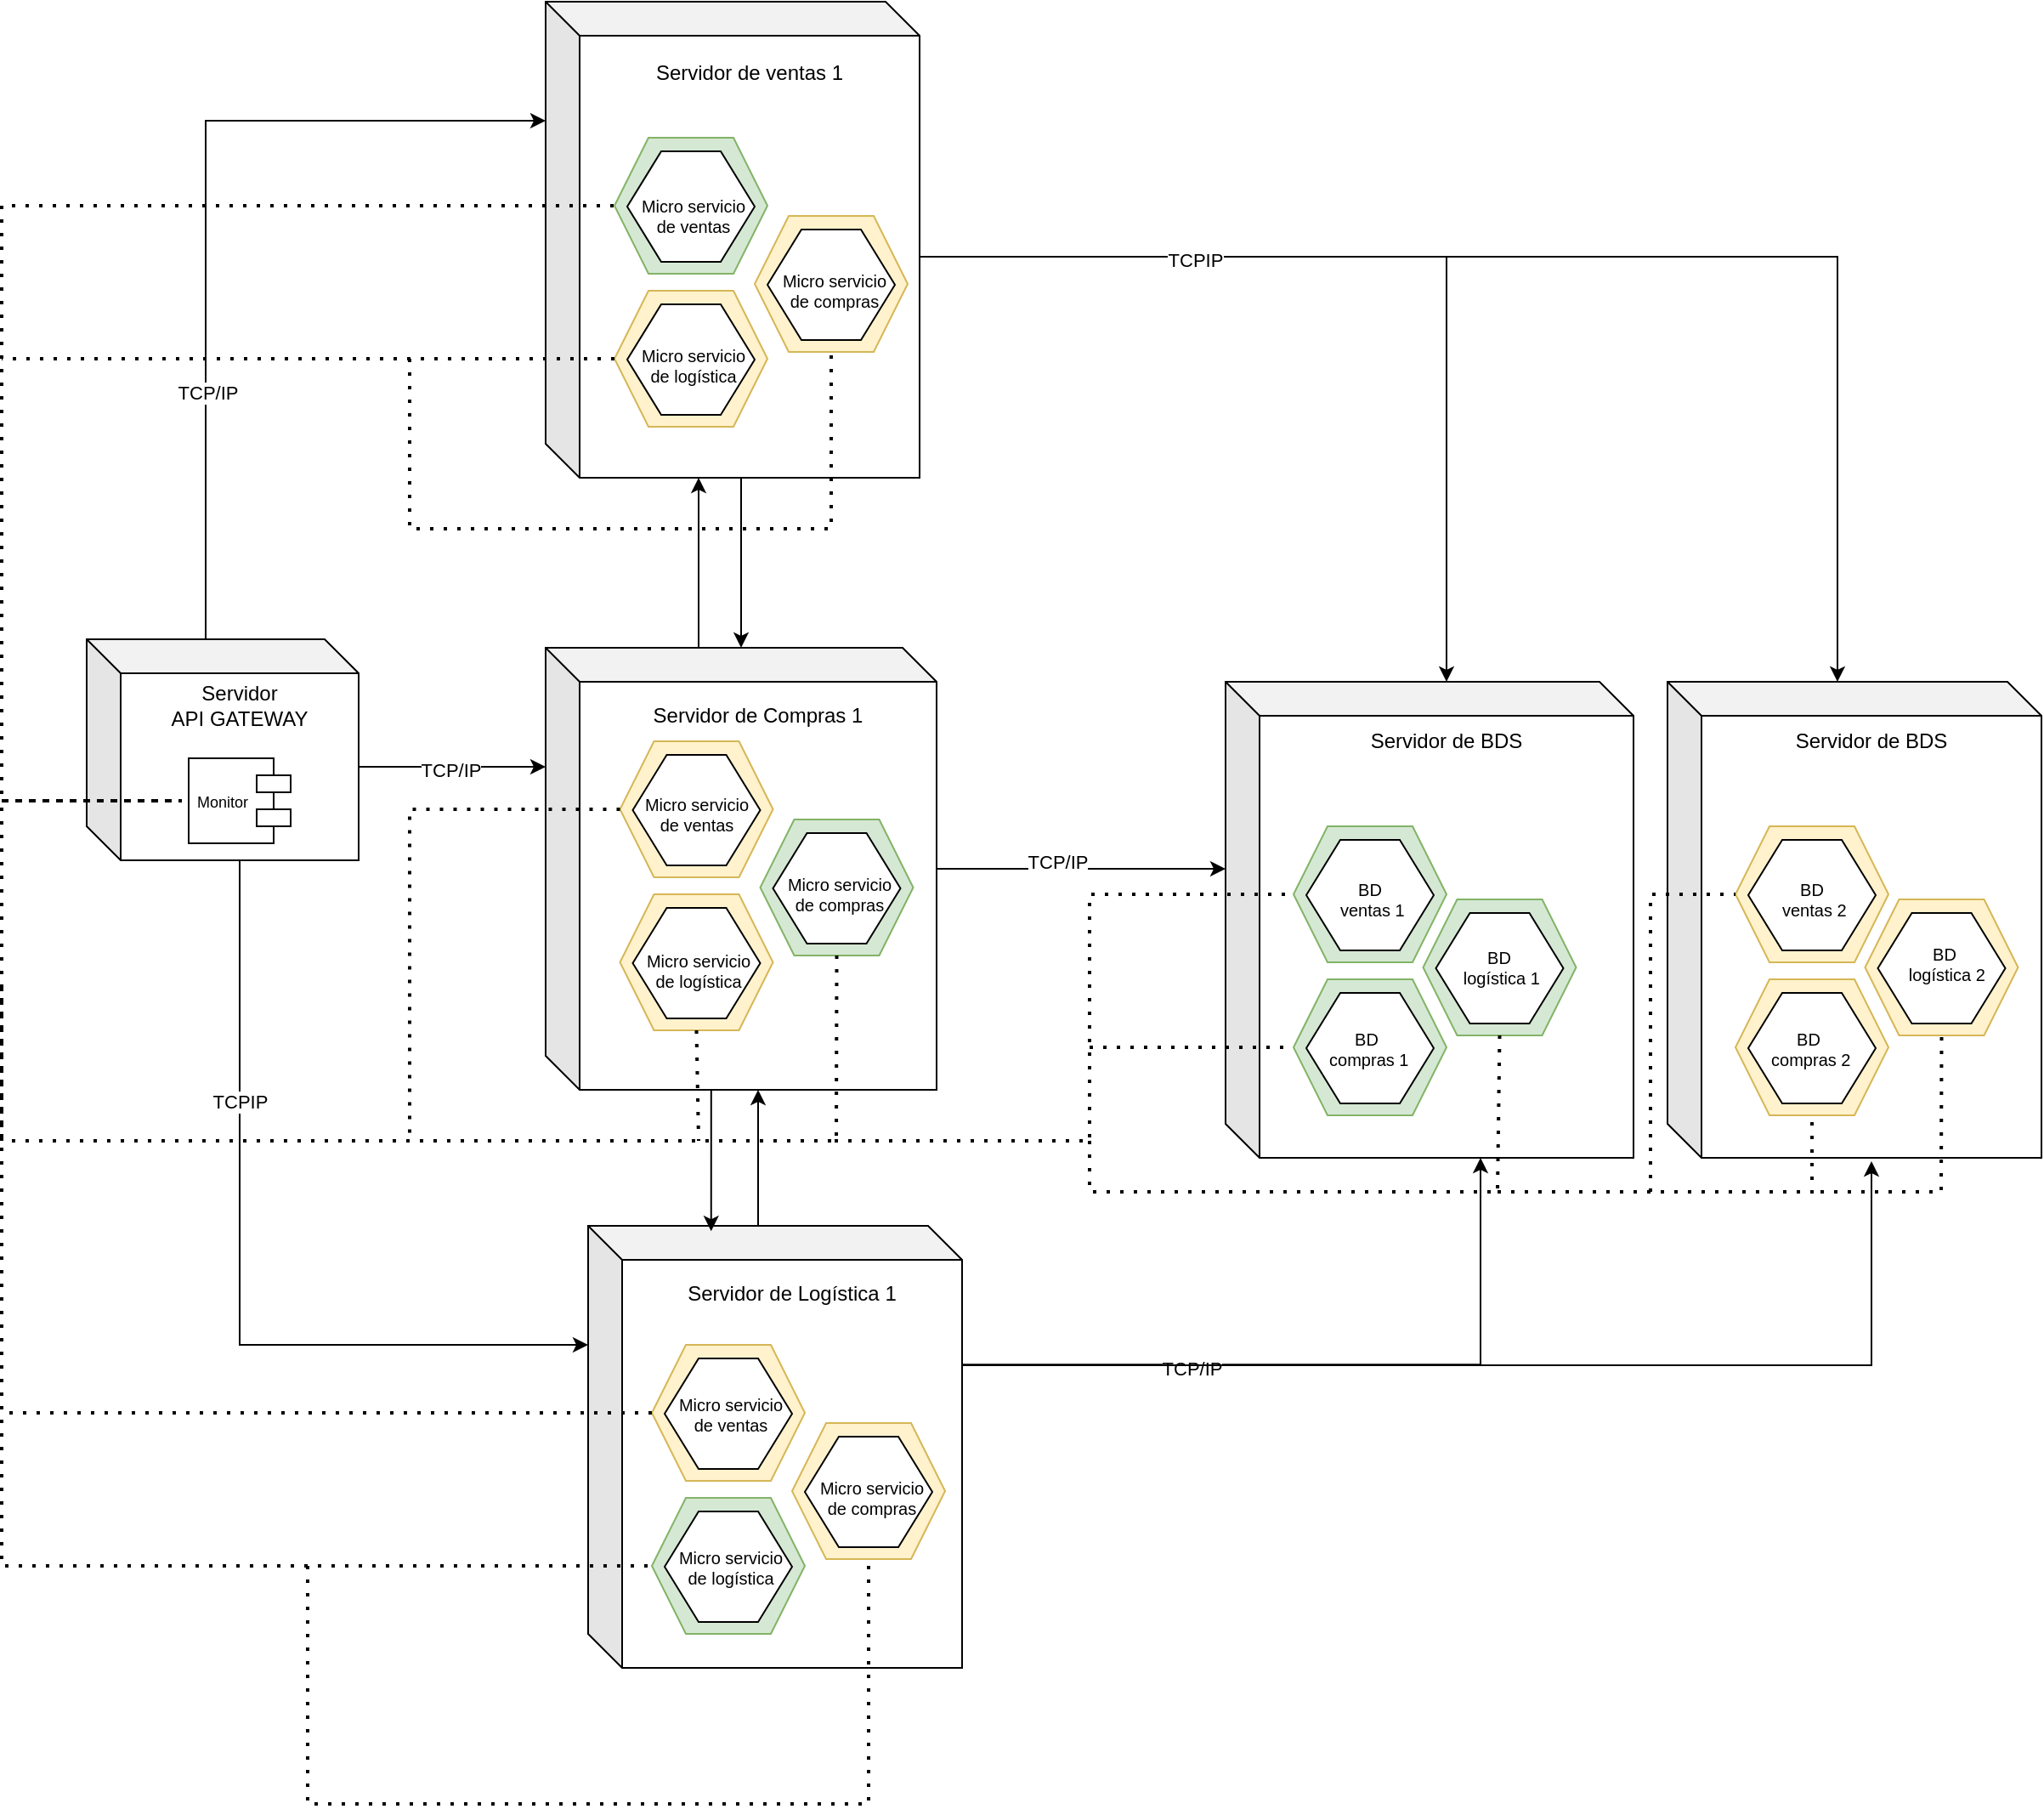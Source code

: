 <mxfile version="26.0.11">
  <diagram name="Page-1" id="pgaPNcEyneE9ROjen3j1">
    <mxGraphModel dx="2605" dy="2513" grid="1" gridSize="10" guides="1" tooltips="1" connect="1" arrows="1" fold="1" page="1" pageScale="1" pageWidth="850" pageHeight="1100" math="0" shadow="0">
      <root>
        <mxCell id="0" />
        <mxCell id="1" parent="0" />
        <mxCell id="DALeheetJn7gOVZ7iviD-1" value="&lt;div&gt;&amp;nbsp;&lt;/div&gt;&lt;div&gt;&lt;span style=&quot;background-color: transparent; color: light-dark(rgb(0, 0, 0), rgb(255, 255, 255));&quot;&gt;Servidor&lt;/span&gt;&lt;/div&gt;API GATEWAY&lt;div&gt;&lt;br&gt;&lt;/div&gt;&lt;div&gt;&lt;br&gt;&lt;div&gt;&lt;br&gt;&lt;/div&gt;&lt;div&gt;&lt;br&gt;&lt;/div&gt;&lt;div&gt;&lt;br&gt;&lt;/div&gt;&lt;div&gt;&lt;br&gt;&lt;/div&gt;&lt;/div&gt;" style="shape=cube;whiteSpace=wrap;html=1;boundedLbl=1;backgroundOutline=1;darkOpacity=0.05;darkOpacity2=0.1;" vertex="1" parent="1">
          <mxGeometry x="130" y="275" width="160" height="130" as="geometry" />
        </mxCell>
        <mxCell id="DALeheetJn7gOVZ7iviD-2" value="" style="shape=module;align=left;spacingLeft=20;align=center;verticalAlign=top;whiteSpace=wrap;html=1;direction=west;" vertex="1" parent="1">
          <mxGeometry x="190" y="345" width="60" height="50" as="geometry" />
        </mxCell>
        <mxCell id="DALeheetJn7gOVZ7iviD-3" value="&lt;font style=&quot;font-size: 9px;&quot;&gt;Monitor&lt;/font&gt;" style="text;html=1;align=center;verticalAlign=middle;whiteSpace=wrap;rounded=0;" vertex="1" parent="1">
          <mxGeometry x="180" y="355" width="60" height="30" as="geometry" />
        </mxCell>
        <mxCell id="DALeheetJn7gOVZ7iviD-24" value="" style="edgeStyle=orthogonalEdgeStyle;rounded=0;orthogonalLoop=1;jettySize=auto;html=1;" edge="1" parent="1" source="DALeheetJn7gOVZ7iviD-4" target="DALeheetJn7gOVZ7iviD-8">
          <mxGeometry relative="1" as="geometry">
            <Array as="points">
              <mxPoint x="515" y="200" />
              <mxPoint x="515" y="200" />
            </Array>
          </mxGeometry>
        </mxCell>
        <mxCell id="DALeheetJn7gOVZ7iviD-4" value="Servidor de ventas 1&lt;div&gt;&lt;br&gt;&lt;/div&gt;&lt;div&gt;&lt;br&gt;&lt;/div&gt;&lt;div&gt;&lt;br&gt;&lt;/div&gt;&lt;div&gt;&lt;br&gt;&lt;/div&gt;&lt;div&gt;&lt;br&gt;&lt;/div&gt;&lt;div&gt;&lt;br&gt;&lt;/div&gt;&lt;div&gt;&lt;br&gt;&lt;/div&gt;&lt;div&gt;&lt;br&gt;&lt;div&gt;&lt;br&gt;&lt;/div&gt;&lt;div&gt;&lt;br&gt;&lt;/div&gt;&lt;div&gt;&lt;br&gt;&lt;/div&gt;&lt;div&gt;&lt;br&gt;&lt;/div&gt;&lt;div&gt;&lt;br&gt;&lt;/div&gt;&lt;div&gt;&lt;br&gt;&lt;div&gt;&lt;br&gt;&lt;/div&gt;&lt;/div&gt;&lt;/div&gt;" style="shape=cube;whiteSpace=wrap;html=1;boundedLbl=1;backgroundOutline=1;darkOpacity=0.05;darkOpacity2=0.1;" vertex="1" parent="1">
          <mxGeometry x="400" y="-100" width="220" height="280" as="geometry" />
        </mxCell>
        <mxCell id="DALeheetJn7gOVZ7iviD-6" value="" style="shape=hexagon;perimeter=hexagonPerimeter2;whiteSpace=wrap;html=1;fixedSize=1;labelBackgroundColor=none;fillColor=#d5e8d4;strokeColor=#82b366;" vertex="1" parent="1">
          <mxGeometry x="440.5" y="-20" width="90" height="80" as="geometry" />
        </mxCell>
        <mxCell id="DALeheetJn7gOVZ7iviD-7" value="Servidor de BDS&lt;div&gt;&lt;br&gt;&lt;/div&gt;&lt;div&gt;&lt;br&gt;&lt;/div&gt;&lt;div&gt;&lt;br&gt;&lt;/div&gt;&lt;div&gt;&lt;br&gt;&lt;/div&gt;&lt;div&gt;&lt;br&gt;&lt;/div&gt;&lt;div&gt;&lt;br&gt;&lt;div&gt;&lt;br&gt;&lt;/div&gt;&lt;/div&gt;&lt;div&gt;&lt;br&gt;&lt;/div&gt;&lt;div&gt;&lt;br&gt;&lt;/div&gt;&lt;div&gt;&lt;br&gt;&lt;/div&gt;&lt;div&gt;&lt;br&gt;&lt;/div&gt;&lt;div&gt;&lt;br&gt;&lt;/div&gt;&lt;div&gt;&lt;br&gt;&lt;/div&gt;&lt;div&gt;&lt;br&gt;&lt;/div&gt;&lt;div&gt;&lt;br&gt;&lt;/div&gt;&lt;div&gt;&lt;br&gt;&lt;/div&gt;" style="shape=cube;whiteSpace=wrap;html=1;boundedLbl=1;backgroundOutline=1;darkOpacity=0.05;darkOpacity2=0.1;" vertex="1" parent="1">
          <mxGeometry x="800" y="300" width="240" height="280" as="geometry" />
        </mxCell>
        <mxCell id="DALeheetJn7gOVZ7iviD-8" value="Servidor de Compras 1&lt;div&gt;&lt;br&gt;&lt;/div&gt;&lt;div&gt;&lt;br&gt;&lt;/div&gt;&lt;div&gt;&lt;br&gt;&lt;/div&gt;&lt;div&gt;&lt;br&gt;&lt;/div&gt;&lt;div&gt;&lt;br&gt;&lt;/div&gt;&lt;div&gt;&lt;br&gt;&lt;div&gt;&lt;br&gt;&lt;/div&gt;&lt;/div&gt;&lt;div&gt;&lt;br&gt;&lt;/div&gt;&lt;div&gt;&lt;br&gt;&lt;/div&gt;&lt;div&gt;&lt;br&gt;&lt;/div&gt;&lt;div&gt;&lt;br&gt;&lt;/div&gt;&lt;div&gt;&lt;br&gt;&lt;/div&gt;&lt;div&gt;&lt;br&gt;&lt;/div&gt;&lt;div&gt;&lt;br&gt;&lt;/div&gt;" style="shape=cube;whiteSpace=wrap;html=1;boundedLbl=1;backgroundOutline=1;darkOpacity=0.05;darkOpacity2=0.1;" vertex="1" parent="1">
          <mxGeometry x="400" y="280" width="230" height="260" as="geometry" />
        </mxCell>
        <mxCell id="DALeheetJn7gOVZ7iviD-10" value="Servidor de Logística 1&lt;div&gt;&lt;br&gt;&lt;/div&gt;&lt;div&gt;&lt;br&gt;&lt;/div&gt;&lt;div&gt;&lt;br&gt;&lt;/div&gt;&lt;div&gt;&lt;br&gt;&lt;/div&gt;&lt;div&gt;&lt;br&gt;&lt;/div&gt;&lt;div&gt;&lt;br&gt;&lt;div&gt;&lt;br&gt;&lt;/div&gt;&lt;/div&gt;&lt;div&gt;&lt;br&gt;&lt;/div&gt;&lt;div&gt;&lt;br&gt;&lt;/div&gt;&lt;div&gt;&lt;br&gt;&lt;/div&gt;&lt;div&gt;&lt;br&gt;&lt;/div&gt;&lt;div&gt;&lt;br&gt;&lt;/div&gt;&lt;div&gt;&lt;br&gt;&lt;/div&gt;&lt;div&gt;&lt;br&gt;&lt;/div&gt;" style="shape=cube;whiteSpace=wrap;html=1;boundedLbl=1;backgroundOutline=1;darkOpacity=0.05;darkOpacity2=0.1;" vertex="1" parent="1">
          <mxGeometry x="425" y="620" width="220" height="260" as="geometry" />
        </mxCell>
        <mxCell id="DALeheetJn7gOVZ7iviD-12" style="edgeStyle=orthogonalEdgeStyle;rounded=0;orthogonalLoop=1;jettySize=auto;html=1;exitX=0;exitY=0;exitDx=160;exitDy=75;exitPerimeter=0;entryX=0;entryY=0;entryDx=0;entryDy=70;entryPerimeter=0;" edge="1" parent="1" source="DALeheetJn7gOVZ7iviD-1" target="DALeheetJn7gOVZ7iviD-8">
          <mxGeometry relative="1" as="geometry" />
        </mxCell>
        <mxCell id="DALeheetJn7gOVZ7iviD-31" value="TCP/IP" style="edgeLabel;html=1;align=center;verticalAlign=middle;resizable=0;points=[];" vertex="1" connectable="0" parent="DALeheetJn7gOVZ7iviD-12">
          <mxGeometry x="-0.031" y="-2" relative="1" as="geometry">
            <mxPoint as="offset" />
          </mxGeometry>
        </mxCell>
        <mxCell id="DALeheetJn7gOVZ7iviD-13" style="edgeStyle=orthogonalEdgeStyle;rounded=0;orthogonalLoop=1;jettySize=auto;html=1;exitX=0;exitY=0;exitDx=70;exitDy=0;exitPerimeter=0;entryX=0;entryY=0;entryDx=0;entryDy=70;entryPerimeter=0;" edge="1" parent="1" source="DALeheetJn7gOVZ7iviD-1" target="DALeheetJn7gOVZ7iviD-4">
          <mxGeometry relative="1" as="geometry" />
        </mxCell>
        <mxCell id="DALeheetJn7gOVZ7iviD-66" value="TCP/IP" style="edgeLabel;html=1;align=center;verticalAlign=middle;resizable=0;points=[];" vertex="1" connectable="0" parent="DALeheetJn7gOVZ7iviD-13">
          <mxGeometry x="-0.423" y="-1" relative="1" as="geometry">
            <mxPoint as="offset" />
          </mxGeometry>
        </mxCell>
        <mxCell id="DALeheetJn7gOVZ7iviD-14" style="edgeStyle=orthogonalEdgeStyle;rounded=0;orthogonalLoop=1;jettySize=auto;html=1;exitX=0;exitY=0;exitDx=90;exitDy=130;exitPerimeter=0;entryX=0;entryY=0;entryDx=0;entryDy=70;entryPerimeter=0;" edge="1" parent="1" source="DALeheetJn7gOVZ7iviD-1" target="DALeheetJn7gOVZ7iviD-10">
          <mxGeometry relative="1" as="geometry" />
        </mxCell>
        <mxCell id="DALeheetJn7gOVZ7iviD-67" value="TCPIP" style="edgeLabel;html=1;align=center;verticalAlign=middle;resizable=0;points=[];" vertex="1" connectable="0" parent="DALeheetJn7gOVZ7iviD-14">
          <mxGeometry x="-0.423" relative="1" as="geometry">
            <mxPoint as="offset" />
          </mxGeometry>
        </mxCell>
        <mxCell id="DALeheetJn7gOVZ7iviD-16" style="edgeStyle=orthogonalEdgeStyle;rounded=0;orthogonalLoop=1;jettySize=auto;html=1;exitX=0;exitY=0;exitDx=70;exitDy=0;exitPerimeter=0;" edge="1" parent="1" source="DALeheetJn7gOVZ7iviD-8">
          <mxGeometry relative="1" as="geometry">
            <mxPoint x="490" y="180" as="targetPoint" />
            <Array as="points">
              <mxPoint x="490" y="280" />
            </Array>
          </mxGeometry>
        </mxCell>
        <mxCell id="DALeheetJn7gOVZ7iviD-19" style="edgeStyle=orthogonalEdgeStyle;rounded=0;orthogonalLoop=1;jettySize=auto;html=1;entryX=0;entryY=0;entryDx=0;entryDy=110.0;entryPerimeter=0;exitX=0;exitY=0;exitDx=230.0;exitDy=90;exitPerimeter=0;" edge="1" parent="1" source="DALeheetJn7gOVZ7iviD-8" target="DALeheetJn7gOVZ7iviD-7">
          <mxGeometry relative="1" as="geometry">
            <mxPoint x="740" y="590" as="sourcePoint" />
            <Array as="points">
              <mxPoint x="630" y="410" />
            </Array>
          </mxGeometry>
        </mxCell>
        <mxCell id="DALeheetJn7gOVZ7iviD-32" value="TCP/IP" style="edgeLabel;html=1;align=center;verticalAlign=middle;resizable=0;points=[];" vertex="1" connectable="0" parent="DALeheetJn7gOVZ7iviD-19">
          <mxGeometry x="0.054" y="4" relative="1" as="geometry">
            <mxPoint as="offset" />
          </mxGeometry>
        </mxCell>
        <mxCell id="DALeheetJn7gOVZ7iviD-20" style="edgeStyle=orthogonalEdgeStyle;rounded=0;orthogonalLoop=1;jettySize=auto;html=1;exitX=1.001;exitY=0.314;exitDx=0;exitDy=0;exitPerimeter=0;entryX=0;entryY=0;entryDx=150;entryDy=280;entryPerimeter=0;" edge="1" parent="1" source="DALeheetJn7gOVZ7iviD-10" target="DALeheetJn7gOVZ7iviD-7">
          <mxGeometry relative="1" as="geometry" />
        </mxCell>
        <mxCell id="DALeheetJn7gOVZ7iviD-68" value="TCP/IP" style="edgeLabel;html=1;align=center;verticalAlign=middle;resizable=0;points=[];" vertex="1" connectable="0" parent="DALeheetJn7gOVZ7iviD-20">
          <mxGeometry x="-0.367" y="-2" relative="1" as="geometry">
            <mxPoint as="offset" />
          </mxGeometry>
        </mxCell>
        <mxCell id="DALeheetJn7gOVZ7iviD-22" value="" style="shape=hexagon;perimeter=hexagonPerimeter2;whiteSpace=wrap;html=1;fixedSize=1;" vertex="1" parent="1">
          <mxGeometry x="448" y="-12" width="75" height="65" as="geometry" />
        </mxCell>
        <mxCell id="DALeheetJn7gOVZ7iviD-35" value="" style="shape=hexagon;perimeter=hexagonPerimeter2;whiteSpace=wrap;html=1;fixedSize=1;fillColor=#fff2cc;strokeColor=#d6b656;" vertex="1" parent="1">
          <mxGeometry x="440.5" y="70" width="90" height="80" as="geometry" />
        </mxCell>
        <mxCell id="DALeheetJn7gOVZ7iviD-36" value="" style="shape=hexagon;perimeter=hexagonPerimeter2;whiteSpace=wrap;html=1;fixedSize=1;" vertex="1" parent="1">
          <mxGeometry x="448" y="78" width="75" height="65" as="geometry" />
        </mxCell>
        <mxCell id="DALeheetJn7gOVZ7iviD-37" value="" style="shape=hexagon;perimeter=hexagonPerimeter2;whiteSpace=wrap;html=1;fixedSize=1;fillColor=#fff2cc;strokeColor=#d6b656;" vertex="1" parent="1">
          <mxGeometry x="523" y="26" width="90" height="80" as="geometry" />
        </mxCell>
        <mxCell id="DALeheetJn7gOVZ7iviD-38" value="" style="shape=hexagon;perimeter=hexagonPerimeter2;whiteSpace=wrap;html=1;fixedSize=1;" vertex="1" parent="1">
          <mxGeometry x="530.5" y="34" width="75" height="65" as="geometry" />
        </mxCell>
        <mxCell id="DALeheetJn7gOVZ7iviD-39" value="" style="shape=hexagon;perimeter=hexagonPerimeter2;whiteSpace=wrap;html=1;fixedSize=1;fillColor=#fff2cc;strokeColor=#d6b656;" vertex="1" parent="1">
          <mxGeometry x="443.75" y="335" width="90" height="80" as="geometry" />
        </mxCell>
        <mxCell id="DALeheetJn7gOVZ7iviD-40" value="" style="shape=hexagon;perimeter=hexagonPerimeter2;whiteSpace=wrap;html=1;fixedSize=1;" vertex="1" parent="1">
          <mxGeometry x="451.25" y="343" width="75" height="65" as="geometry" />
        </mxCell>
        <mxCell id="DALeheetJn7gOVZ7iviD-41" value="" style="shape=hexagon;perimeter=hexagonPerimeter2;whiteSpace=wrap;html=1;fixedSize=1;fillColor=#fff2cc;strokeColor=#d6b656;" vertex="1" parent="1">
          <mxGeometry x="443.75" y="425" width="90" height="80" as="geometry" />
        </mxCell>
        <mxCell id="DALeheetJn7gOVZ7iviD-42" value="" style="shape=hexagon;perimeter=hexagonPerimeter2;whiteSpace=wrap;html=1;fixedSize=1;" vertex="1" parent="1">
          <mxGeometry x="451.25" y="433" width="75" height="65" as="geometry" />
        </mxCell>
        <mxCell id="DALeheetJn7gOVZ7iviD-43" value="" style="shape=hexagon;perimeter=hexagonPerimeter2;whiteSpace=wrap;html=1;fixedSize=1;fillColor=#d5e8d4;strokeColor=#82b366;" vertex="1" parent="1">
          <mxGeometry x="526.25" y="381" width="90" height="80" as="geometry" />
        </mxCell>
        <mxCell id="DALeheetJn7gOVZ7iviD-44" value="" style="shape=hexagon;perimeter=hexagonPerimeter2;whiteSpace=wrap;html=1;fixedSize=1;" vertex="1" parent="1">
          <mxGeometry x="533.75" y="389" width="75" height="65" as="geometry" />
        </mxCell>
        <mxCell id="DALeheetJn7gOVZ7iviD-45" value="" style="shape=hexagon;perimeter=hexagonPerimeter2;whiteSpace=wrap;html=1;fixedSize=1;fillColor=#fff2cc;strokeColor=#d6b656;" vertex="1" parent="1">
          <mxGeometry x="462.5" y="690" width="90" height="80" as="geometry" />
        </mxCell>
        <mxCell id="DALeheetJn7gOVZ7iviD-46" value="" style="shape=hexagon;perimeter=hexagonPerimeter2;whiteSpace=wrap;html=1;fixedSize=1;" vertex="1" parent="1">
          <mxGeometry x="470" y="698" width="75" height="65" as="geometry" />
        </mxCell>
        <mxCell id="DALeheetJn7gOVZ7iviD-47" value="" style="shape=hexagon;perimeter=hexagonPerimeter2;whiteSpace=wrap;html=1;fixedSize=1;fillColor=#d5e8d4;strokeColor=#82b366;" vertex="1" parent="1">
          <mxGeometry x="462.5" y="780" width="90" height="80" as="geometry" />
        </mxCell>
        <mxCell id="DALeheetJn7gOVZ7iviD-48" value="" style="shape=hexagon;perimeter=hexagonPerimeter2;whiteSpace=wrap;html=1;fixedSize=1;" vertex="1" parent="1">
          <mxGeometry x="470" y="788" width="75" height="65" as="geometry" />
        </mxCell>
        <mxCell id="DALeheetJn7gOVZ7iviD-49" value="" style="shape=hexagon;perimeter=hexagonPerimeter2;whiteSpace=wrap;html=1;fixedSize=1;fillColor=#fff2cc;strokeColor=#d6b656;" vertex="1" parent="1">
          <mxGeometry x="545" y="736" width="90" height="80" as="geometry" />
        </mxCell>
        <mxCell id="DALeheetJn7gOVZ7iviD-50" value="" style="shape=hexagon;perimeter=hexagonPerimeter2;whiteSpace=wrap;html=1;fixedSize=1;" vertex="1" parent="1">
          <mxGeometry x="552.5" y="744" width="75" height="65" as="geometry" />
        </mxCell>
        <mxCell id="DALeheetJn7gOVZ7iviD-51" value="Micro servicio de ventas" style="text;html=1;align=center;verticalAlign=middle;whiteSpace=wrap;rounded=0;fontSize=10;" vertex="1" parent="1">
          <mxGeometry x="453.5" y="11" width="66.25" height="30" as="geometry" />
        </mxCell>
        <mxCell id="DALeheetJn7gOVZ7iviD-52" value="Micro servicio de ventas" style="text;html=1;align=center;verticalAlign=middle;whiteSpace=wrap;rounded=0;fontSize=10;" vertex="1" parent="1">
          <mxGeometry x="455.5" y="363" width="66.25" height="30" as="geometry" />
        </mxCell>
        <mxCell id="DALeheetJn7gOVZ7iviD-53" value="Micro servicio de compras" style="text;html=1;align=center;verticalAlign=middle;whiteSpace=wrap;rounded=0;fontSize=10;" vertex="1" parent="1">
          <mxGeometry x="559.25" y="760" width="66.25" height="40" as="geometry" />
        </mxCell>
        <mxCell id="DALeheetJn7gOVZ7iviD-54" value="Micro servicio de compras" style="text;html=1;align=center;verticalAlign=middle;whiteSpace=wrap;rounded=0;fontSize=10;" vertex="1" parent="1">
          <mxGeometry x="540" y="405" width="66.25" height="40" as="geometry" />
        </mxCell>
        <mxCell id="DALeheetJn7gOVZ7iviD-55" value="Micro servicio de compras" style="text;html=1;align=center;verticalAlign=middle;whiteSpace=wrap;rounded=0;fontSize=10;" vertex="1" parent="1">
          <mxGeometry x="537.13" y="49.5" width="66.25" height="40" as="geometry" />
        </mxCell>
        <mxCell id="DALeheetJn7gOVZ7iviD-56" value="Micro servicio de logí&lt;span style=&quot;color: rgba(0, 0, 0, 0); font-family: monospace; font-size: 0px; text-align: start; text-wrap-mode: nowrap;&quot;&gt;%3CmxGraphModel%3E%3Croot%3E%3CmxCell%20id%3D%220%22%2F%3E%3CmxCell%20id%3D%221%22%20parent%3D%220%22%2F%3E%3CmxCell%20id%3D%222%22%20value%3D%22Micro%20servicio%20de%20compras%22%20style%3D%22text%3Bhtml%3D1%3Balign%3Dcenter%3BverticalAlign%3Dmiddle%3BwhiteSpace%3Dwrap%3Brounded%3D0%3BfontSize%3D10%3B%22%20vertex%3D%221%22%20parent%3D%221%22%3E%3CmxGeometry%20x%3D%22537.13%22%20y%3D%2249.5%22%20width%3D%2266.25%22%20height%3D%2240%22%20as%3D%22geometry%22%2F%3E%3C%2FmxCell%3E%3C%2Froot%3E%3C%2FmxGraphModel%3E&lt;/span&gt;&lt;span style=&quot;background-color: transparent; color: light-dark(rgb(0, 0, 0), rgb(255, 255, 255));&quot;&gt;stica&lt;/span&gt;" style="text;html=1;align=center;verticalAlign=middle;whiteSpace=wrap;rounded=0;fontSize=10;" vertex="1" parent="1">
          <mxGeometry x="453.5" y="94" width="66.25" height="40" as="geometry" />
        </mxCell>
        <mxCell id="DALeheetJn7gOVZ7iviD-57" value="Micro servicio de logí&lt;span style=&quot;color: rgba(0, 0, 0, 0); font-family: monospace; font-size: 0px; text-align: start; text-wrap-mode: nowrap;&quot;&gt;%3CmxGraphModel%3E%3Croot%3E%3CmxCell%20id%3D%220%22%2F%3E%3CmxCell%20id%3D%221%22%20parent%3D%220%22%2F%3E%3CmxCell%20id%3D%222%22%20value%3D%22Micro%20servicio%20de%20compras%22%20style%3D%22text%3Bhtml%3D1%3Balign%3Dcenter%3BverticalAlign%3Dmiddle%3BwhiteSpace%3Dwrap%3Brounded%3D0%3BfontSize%3D10%3B%22%20vertex%3D%221%22%20parent%3D%221%22%3E%3CmxGeometry%20x%3D%22537.13%22%20y%3D%2249.5%22%20width%3D%2266.25%22%20height%3D%2240%22%20as%3D%22geometry%22%2F%3E%3C%2FmxCell%3E%3C%2Froot%3E%3C%2FmxGraphModel%3E&lt;/span&gt;&lt;span style=&quot;background-color: transparent; color: light-dark(rgb(0, 0, 0), rgb(255, 255, 255));&quot;&gt;stica&lt;/span&gt;" style="text;html=1;align=center;verticalAlign=middle;whiteSpace=wrap;rounded=0;fontSize=10;" vertex="1" parent="1">
          <mxGeometry x="456.75" y="450" width="66.25" height="40" as="geometry" />
        </mxCell>
        <mxCell id="DALeheetJn7gOVZ7iviD-60" value="Micro servicio de logí&lt;span style=&quot;color: rgba(0, 0, 0, 0); font-family: monospace; font-size: 0px; text-align: start; text-wrap-mode: nowrap;&quot;&gt;%3CmxGraphModel%3E%3Croot%3E%3CmxCell%20id%3D%220%22%2F%3E%3CmxCell%20id%3D%221%22%20parent%3D%220%22%2F%3E%3CmxCell%20id%3D%222%22%20value%3D%22Micro%20servicio%20de%20compras%22%20style%3D%22text%3Bhtml%3D1%3Balign%3Dcenter%3BverticalAlign%3Dmiddle%3BwhiteSpace%3Dwrap%3Brounded%3D0%3BfontSize%3D10%3B%22%20vertex%3D%221%22%20parent%3D%221%22%3E%3CmxGeometry%20x%3D%22537.13%22%20y%3D%2249.5%22%20width%3D%2266.25%22%20height%3D%2240%22%20as%3D%22geometry%22%2F%3E%3C%2FmxCell%3E%3C%2Froot%3E%3C%2FmxGraphModel%3E&lt;/span&gt;&lt;span style=&quot;background-color: transparent; color: light-dark(rgb(0, 0, 0), rgb(255, 255, 255));&quot;&gt;stica&lt;/span&gt;" style="text;html=1;align=center;verticalAlign=middle;whiteSpace=wrap;rounded=0;fontSize=10;" vertex="1" parent="1">
          <mxGeometry x="475.88" y="800.5" width="66.25" height="40" as="geometry" />
        </mxCell>
        <mxCell id="DALeheetJn7gOVZ7iviD-61" value="Micro servicio de ventas" style="text;html=1;align=center;verticalAlign=middle;whiteSpace=wrap;rounded=0;fontSize=10;" vertex="1" parent="1">
          <mxGeometry x="475.88" y="715.5" width="66.25" height="30" as="geometry" />
        </mxCell>
        <mxCell id="DALeheetJn7gOVZ7iviD-63" style="edgeStyle=orthogonalEdgeStyle;rounded=0;orthogonalLoop=1;jettySize=auto;html=1;exitX=0;exitY=0;exitDx=100;exitDy=0;exitPerimeter=0;entryX=0;entryY=0;entryDx=125.0;entryDy=260;entryPerimeter=0;" edge="1" parent="1" source="DALeheetJn7gOVZ7iviD-10" target="DALeheetJn7gOVZ7iviD-8">
          <mxGeometry relative="1" as="geometry" />
        </mxCell>
        <mxCell id="DALeheetJn7gOVZ7iviD-64" style="edgeStyle=orthogonalEdgeStyle;rounded=0;orthogonalLoop=1;jettySize=auto;html=1;exitX=0;exitY=0;exitDx=125.0;exitDy=260;exitPerimeter=0;entryX=0.329;entryY=0.012;entryDx=0;entryDy=0;entryPerimeter=0;" edge="1" parent="1" source="DALeheetJn7gOVZ7iviD-8" target="DALeheetJn7gOVZ7iviD-10">
          <mxGeometry relative="1" as="geometry">
            <Array as="points">
              <mxPoint x="497" y="540" />
            </Array>
          </mxGeometry>
        </mxCell>
        <mxCell id="DALeheetJn7gOVZ7iviD-69" value="" style="endArrow=none;dashed=1;html=1;dashPattern=1 3;strokeWidth=2;rounded=0;exitX=0;exitY=0.5;exitDx=0;exitDy=0;entryX=0;entryY=0.5;entryDx=0;entryDy=0;" edge="1" parent="1" source="DALeheetJn7gOVZ7iviD-3" target="DALeheetJn7gOVZ7iviD-6">
          <mxGeometry width="50" height="50" relative="1" as="geometry">
            <mxPoint x="470" y="340" as="sourcePoint" />
            <mxPoint x="60" y="345" as="targetPoint" />
            <Array as="points">
              <mxPoint x="80" y="370" />
              <mxPoint x="80" y="20" />
            </Array>
          </mxGeometry>
        </mxCell>
        <mxCell id="DALeheetJn7gOVZ7iviD-70" value="" style="endArrow=none;dashed=1;html=1;dashPattern=1 3;strokeWidth=2;rounded=0;entryX=0;entryY=0.5;entryDx=0;entryDy=0;" edge="1" parent="1" source="DALeheetJn7gOVZ7iviD-3" target="DALeheetJn7gOVZ7iviD-47">
          <mxGeometry width="50" height="50" relative="1" as="geometry">
            <mxPoint x="470" y="340" as="sourcePoint" />
            <mxPoint x="520" y="290" as="targetPoint" />
            <Array as="points">
              <mxPoint x="80" y="370" />
              <mxPoint x="80" y="820" />
            </Array>
          </mxGeometry>
        </mxCell>
        <mxCell id="DALeheetJn7gOVZ7iviD-71" value="" style="endArrow=none;dashed=1;html=1;dashPattern=1 3;strokeWidth=2;rounded=0;exitX=0.5;exitY=1;exitDx=0;exitDy=0;" edge="1" parent="1" source="DALeheetJn7gOVZ7iviD-41">
          <mxGeometry width="50" height="50" relative="1" as="geometry">
            <mxPoint x="470" y="430" as="sourcePoint" />
            <mxPoint x="490" y="570" as="targetPoint" />
          </mxGeometry>
        </mxCell>
        <mxCell id="DALeheetJn7gOVZ7iviD-72" value="" style="endArrow=none;dashed=1;html=1;dashPattern=1 3;strokeWidth=2;rounded=0;entryX=0.5;entryY=1;entryDx=0;entryDy=0;" edge="1" parent="1" target="DALeheetJn7gOVZ7iviD-43">
          <mxGeometry width="50" height="50" relative="1" as="geometry">
            <mxPoint x="80" y="480" as="sourcePoint" />
            <mxPoint x="520" y="380" as="targetPoint" />
            <Array as="points">
              <mxPoint x="80" y="570" />
              <mxPoint x="571" y="570" />
            </Array>
          </mxGeometry>
        </mxCell>
        <mxCell id="DALeheetJn7gOVZ7iviD-76" value="" style="endArrow=none;dashed=1;html=1;dashPattern=1 3;strokeWidth=2;rounded=0;exitX=0;exitY=0.5;exitDx=0;exitDy=0;" edge="1" parent="1" source="DALeheetJn7gOVZ7iviD-35">
          <mxGeometry width="50" height="50" relative="1" as="geometry">
            <mxPoint x="470" y="140" as="sourcePoint" />
            <mxPoint x="80" y="110" as="targetPoint" />
          </mxGeometry>
        </mxCell>
        <mxCell id="DALeheetJn7gOVZ7iviD-77" value="" style="endArrow=none;dashed=1;html=1;dashPattern=1 3;strokeWidth=2;rounded=0;exitX=0;exitY=0.5;exitDx=0;exitDy=0;" edge="1" parent="1" source="DALeheetJn7gOVZ7iviD-45">
          <mxGeometry width="50" height="50" relative="1" as="geometry">
            <mxPoint x="330" y="730" as="sourcePoint" />
            <mxPoint x="80" y="730" as="targetPoint" />
          </mxGeometry>
        </mxCell>
        <mxCell id="DALeheetJn7gOVZ7iviD-78" value="" style="endArrow=none;dashed=1;html=1;dashPattern=1 3;strokeWidth=2;rounded=0;exitX=0;exitY=0.5;exitDx=0;exitDy=0;" edge="1" parent="1" source="DALeheetJn7gOVZ7iviD-39">
          <mxGeometry width="50" height="50" relative="1" as="geometry">
            <mxPoint x="470" y="380" as="sourcePoint" />
            <mxPoint x="320" y="570" as="targetPoint" />
            <Array as="points">
              <mxPoint x="320" y="375" />
            </Array>
          </mxGeometry>
        </mxCell>
        <mxCell id="DALeheetJn7gOVZ7iviD-79" value="" style="endArrow=none;dashed=1;html=1;dashPattern=1 3;strokeWidth=2;rounded=0;entryX=0.5;entryY=1;entryDx=0;entryDy=0;" edge="1" parent="1" target="DALeheetJn7gOVZ7iviD-49">
          <mxGeometry width="50" height="50" relative="1" as="geometry">
            <mxPoint x="260" y="820" as="sourcePoint" />
            <mxPoint x="520" y="800" as="targetPoint" />
            <Array as="points">
              <mxPoint x="260" y="960" />
              <mxPoint x="590" y="960" />
            </Array>
          </mxGeometry>
        </mxCell>
        <mxCell id="DALeheetJn7gOVZ7iviD-80" value="" style="endArrow=none;dashed=1;html=1;dashPattern=1 3;strokeWidth=2;rounded=0;entryX=0.5;entryY=1;entryDx=0;entryDy=0;" edge="1" parent="1" target="DALeheetJn7gOVZ7iviD-37">
          <mxGeometry width="50" height="50" relative="1" as="geometry">
            <mxPoint x="320" y="110" as="sourcePoint" />
            <mxPoint x="520" y="100" as="targetPoint" />
            <Array as="points">
              <mxPoint x="320" y="210" />
              <mxPoint x="568" y="210" />
            </Array>
          </mxGeometry>
        </mxCell>
        <mxCell id="DALeheetJn7gOVZ7iviD-82" value="" style="shape=hexagon;perimeter=hexagonPerimeter2;whiteSpace=wrap;html=1;fixedSize=1;fillColor=#d5e8d4;strokeColor=#82b366;" vertex="1" parent="1">
          <mxGeometry x="840" y="385" width="90" height="80" as="geometry" />
        </mxCell>
        <mxCell id="DALeheetJn7gOVZ7iviD-83" value="" style="shape=hexagon;perimeter=hexagonPerimeter2;whiteSpace=wrap;html=1;fixedSize=1;" vertex="1" parent="1">
          <mxGeometry x="847.5" y="393" width="75" height="65" as="geometry" />
        </mxCell>
        <mxCell id="DALeheetJn7gOVZ7iviD-84" value="" style="shape=hexagon;perimeter=hexagonPerimeter2;whiteSpace=wrap;html=1;fixedSize=1;fillColor=#d5e8d4;strokeColor=#82b366;" vertex="1" parent="1">
          <mxGeometry x="840" y="475" width="90" height="80" as="geometry" />
        </mxCell>
        <mxCell id="DALeheetJn7gOVZ7iviD-85" value="" style="shape=hexagon;perimeter=hexagonPerimeter2;whiteSpace=wrap;html=1;fixedSize=1;" vertex="1" parent="1">
          <mxGeometry x="847.5" y="483" width="75" height="65" as="geometry" />
        </mxCell>
        <mxCell id="DALeheetJn7gOVZ7iviD-88" value="BD&lt;div&gt;&amp;nbsp;ventas 1&lt;/div&gt;" style="text;html=1;align=center;verticalAlign=middle;whiteSpace=wrap;rounded=0;fontSize=10;" vertex="1" parent="1">
          <mxGeometry x="851.75" y="413" width="66.25" height="30" as="geometry" />
        </mxCell>
        <mxCell id="DALeheetJn7gOVZ7iviD-91" style="edgeStyle=orthogonalEdgeStyle;rounded=0;orthogonalLoop=1;jettySize=auto;html=1;exitX=0;exitY=0;exitDx=220;exitDy=150;exitPerimeter=0;entryX=0;entryY=0;entryDx=130;entryDy=0;entryPerimeter=0;" edge="1" parent="1" source="DALeheetJn7gOVZ7iviD-4" target="DALeheetJn7gOVZ7iviD-7">
          <mxGeometry relative="1" as="geometry" />
        </mxCell>
        <mxCell id="DALeheetJn7gOVZ7iviD-98" value="" style="shape=hexagon;perimeter=hexagonPerimeter2;whiteSpace=wrap;html=1;fixedSize=1;fillColor=#d5e8d4;strokeColor=#82b366;" vertex="1" parent="1">
          <mxGeometry x="916.25" y="428" width="90" height="80" as="geometry" />
        </mxCell>
        <mxCell id="DALeheetJn7gOVZ7iviD-99" value="" style="shape=hexagon;perimeter=hexagonPerimeter2;whiteSpace=wrap;html=1;fixedSize=1;" vertex="1" parent="1">
          <mxGeometry x="923.75" y="436" width="75" height="65" as="geometry" />
        </mxCell>
        <mxCell id="DALeheetJn7gOVZ7iviD-101" value="BD&lt;div&gt;&amp;nbsp;logística 1&lt;/div&gt;" style="text;html=1;align=center;verticalAlign=middle;whiteSpace=wrap;rounded=0;fontSize=10;" vertex="1" parent="1">
          <mxGeometry x="928.13" y="453" width="66.25" height="30" as="geometry" />
        </mxCell>
        <mxCell id="DALeheetJn7gOVZ7iviD-102" value="BD&lt;div&gt;&amp;nbsp;compras 1&lt;/div&gt;" style="text;html=1;align=center;verticalAlign=middle;whiteSpace=wrap;rounded=0;fontSize=10;" vertex="1" parent="1">
          <mxGeometry x="850" y="500.5" width="66.25" height="30" as="geometry" />
        </mxCell>
        <mxCell id="DALeheetJn7gOVZ7iviD-106" value="Servidor de BDS&lt;div&gt;&lt;br&gt;&lt;/div&gt;&lt;div&gt;&lt;br&gt;&lt;/div&gt;&lt;div&gt;&lt;br&gt;&lt;/div&gt;&lt;div&gt;&lt;br&gt;&lt;/div&gt;&lt;div&gt;&lt;br&gt;&lt;/div&gt;&lt;div&gt;&lt;br&gt;&lt;div&gt;&lt;br&gt;&lt;/div&gt;&lt;/div&gt;&lt;div&gt;&lt;br&gt;&lt;/div&gt;&lt;div&gt;&lt;br&gt;&lt;/div&gt;&lt;div&gt;&lt;br&gt;&lt;/div&gt;&lt;div&gt;&lt;br&gt;&lt;/div&gt;&lt;div&gt;&lt;br&gt;&lt;/div&gt;&lt;div&gt;&lt;br&gt;&lt;/div&gt;&lt;div&gt;&lt;br&gt;&lt;/div&gt;&lt;div&gt;&lt;br&gt;&lt;/div&gt;&lt;div&gt;&lt;br&gt;&lt;/div&gt;" style="shape=cube;whiteSpace=wrap;html=1;boundedLbl=1;backgroundOutline=1;darkOpacity=0.05;darkOpacity2=0.1;" vertex="1" parent="1">
          <mxGeometry x="1060" y="300" width="220" height="280" as="geometry" />
        </mxCell>
        <mxCell id="DALeheetJn7gOVZ7iviD-107" value="" style="shape=hexagon;perimeter=hexagonPerimeter2;whiteSpace=wrap;html=1;fixedSize=1;fillColor=#fff2cc;strokeColor=#d6b656;" vertex="1" parent="1">
          <mxGeometry x="1100" y="385" width="90" height="80" as="geometry" />
        </mxCell>
        <mxCell id="DALeheetJn7gOVZ7iviD-108" value="" style="shape=hexagon;perimeter=hexagonPerimeter2;whiteSpace=wrap;html=1;fixedSize=1;" vertex="1" parent="1">
          <mxGeometry x="1107.5" y="393" width="75" height="65" as="geometry" />
        </mxCell>
        <mxCell id="DALeheetJn7gOVZ7iviD-109" value="" style="shape=hexagon;perimeter=hexagonPerimeter2;whiteSpace=wrap;html=1;fixedSize=1;fillColor=#fff2cc;strokeColor=#d6b656;" vertex="1" parent="1">
          <mxGeometry x="1100" y="475" width="90" height="80" as="geometry" />
        </mxCell>
        <mxCell id="DALeheetJn7gOVZ7iviD-110" value="" style="shape=hexagon;perimeter=hexagonPerimeter2;whiteSpace=wrap;html=1;fixedSize=1;" vertex="1" parent="1">
          <mxGeometry x="1107.5" y="483" width="75" height="65" as="geometry" />
        </mxCell>
        <mxCell id="DALeheetJn7gOVZ7iviD-111" value="BD&lt;div&gt;&amp;nbsp;ventas 2&lt;/div&gt;" style="text;html=1;align=center;verticalAlign=middle;whiteSpace=wrap;rounded=0;fontSize=10;" vertex="1" parent="1">
          <mxGeometry x="1111.75" y="413" width="66.25" height="30" as="geometry" />
        </mxCell>
        <mxCell id="DALeheetJn7gOVZ7iviD-112" value="" style="shape=hexagon;perimeter=hexagonPerimeter2;whiteSpace=wrap;html=1;fixedSize=1;fillColor=#fff2cc;strokeColor=#d6b656;" vertex="1" parent="1">
          <mxGeometry x="1176.25" y="428" width="90" height="80" as="geometry" />
        </mxCell>
        <mxCell id="DALeheetJn7gOVZ7iviD-113" value="" style="shape=hexagon;perimeter=hexagonPerimeter2;whiteSpace=wrap;html=1;fixedSize=1;" vertex="1" parent="1">
          <mxGeometry x="1183.75" y="436" width="75" height="65" as="geometry" />
        </mxCell>
        <mxCell id="DALeheetJn7gOVZ7iviD-115" value="BD&lt;div&gt;&amp;nbsp;compras 2&lt;/div&gt;" style="text;html=1;align=center;verticalAlign=middle;whiteSpace=wrap;rounded=0;fontSize=10;" vertex="1" parent="1">
          <mxGeometry x="1110" y="500.5" width="66.25" height="30" as="geometry" />
        </mxCell>
        <mxCell id="DALeheetJn7gOVZ7iviD-116" value="BD&lt;div&gt;&amp;nbsp;logística 2&lt;/div&gt;" style="text;html=1;align=center;verticalAlign=middle;whiteSpace=wrap;rounded=0;fontSize=10;" vertex="1" parent="1">
          <mxGeometry x="1190" y="450.5" width="66.25" height="30" as="geometry" />
        </mxCell>
        <mxCell id="DALeheetJn7gOVZ7iviD-117" style="edgeStyle=orthogonalEdgeStyle;rounded=0;orthogonalLoop=1;jettySize=auto;html=1;exitX=0;exitY=0;exitDx=220;exitDy=150;exitPerimeter=0;entryX=0;entryY=0;entryDx=100;entryDy=0;entryPerimeter=0;" edge="1" parent="1" source="DALeheetJn7gOVZ7iviD-4" target="DALeheetJn7gOVZ7iviD-106">
          <mxGeometry relative="1" as="geometry" />
        </mxCell>
        <mxCell id="DALeheetJn7gOVZ7iviD-121" value="TCPIP" style="edgeLabel;html=1;align=center;verticalAlign=middle;resizable=0;points=[];" vertex="1" connectable="0" parent="DALeheetJn7gOVZ7iviD-117">
          <mxGeometry x="-0.59" y="-2" relative="1" as="geometry">
            <mxPoint as="offset" />
          </mxGeometry>
        </mxCell>
        <mxCell id="DALeheetJn7gOVZ7iviD-118" style="edgeStyle=orthogonalEdgeStyle;rounded=0;orthogonalLoop=1;jettySize=auto;html=1;exitX=0;exitY=0;exitDx=220;exitDy=140;exitPerimeter=0;entryX=0;entryY=0;entryDx=120;entryDy=280;entryPerimeter=0;" edge="1" parent="1">
          <mxGeometry relative="1" as="geometry">
            <mxPoint x="645" y="762" as="sourcePoint" />
            <mxPoint x="1180" y="582" as="targetPoint" />
            <Array as="points">
              <mxPoint x="645" y="702" />
              <mxPoint x="1180" y="702" />
            </Array>
          </mxGeometry>
        </mxCell>
        <mxCell id="DALeheetJn7gOVZ7iviD-122" value="" style="endArrow=none;dashed=1;html=1;dashPattern=1 3;strokeWidth=2;rounded=0;entryX=0;entryY=0.5;entryDx=0;entryDy=0;" edge="1" parent="1" target="DALeheetJn7gOVZ7iviD-82">
          <mxGeometry width="50" height="50" relative="1" as="geometry">
            <mxPoint x="570" y="570" as="sourcePoint" />
            <mxPoint x="810" y="460" as="targetPoint" />
            <Array as="points">
              <mxPoint x="720" y="570" />
              <mxPoint x="720" y="425" />
            </Array>
          </mxGeometry>
        </mxCell>
        <mxCell id="DALeheetJn7gOVZ7iviD-123" value="" style="endArrow=none;dashed=1;html=1;dashPattern=1 3;strokeWidth=2;rounded=0;entryX=0;entryY=0.5;entryDx=0;entryDy=0;" edge="1" parent="1" target="DALeheetJn7gOVZ7iviD-84">
          <mxGeometry width="50" height="50" relative="1" as="geometry">
            <mxPoint x="720" y="515" as="sourcePoint" />
            <mxPoint x="810" y="460" as="targetPoint" />
          </mxGeometry>
        </mxCell>
        <mxCell id="DALeheetJn7gOVZ7iviD-124" value="" style="endArrow=none;dashed=1;html=1;dashPattern=1 3;strokeWidth=2;rounded=0;entryX=0.5;entryY=1;entryDx=0;entryDy=0;" edge="1" parent="1" target="DALeheetJn7gOVZ7iviD-98">
          <mxGeometry width="50" height="50" relative="1" as="geometry">
            <mxPoint x="720" y="570" as="sourcePoint" />
            <mxPoint x="810" y="460" as="targetPoint" />
            <Array as="points">
              <mxPoint x="720" y="600" />
              <mxPoint x="960" y="600" />
            </Array>
          </mxGeometry>
        </mxCell>
        <mxCell id="DALeheetJn7gOVZ7iviD-125" value="" style="endArrow=none;dashed=1;html=1;dashPattern=1 3;strokeWidth=2;rounded=0;entryX=0.5;entryY=1;entryDx=0;entryDy=0;" edge="1" parent="1" target="DALeheetJn7gOVZ7iviD-109">
          <mxGeometry width="50" height="50" relative="1" as="geometry">
            <mxPoint x="960" y="600" as="sourcePoint" />
            <mxPoint x="810" y="550" as="targetPoint" />
            <Array as="points">
              <mxPoint x="1145" y="600" />
            </Array>
          </mxGeometry>
        </mxCell>
        <mxCell id="DALeheetJn7gOVZ7iviD-126" value="" style="endArrow=none;dashed=1;html=1;dashPattern=1 3;strokeWidth=2;rounded=0;entryX=0.5;entryY=1;entryDx=0;entryDy=0;" edge="1" parent="1" target="DALeheetJn7gOVZ7iviD-112">
          <mxGeometry width="50" height="50" relative="1" as="geometry">
            <mxPoint x="1150" y="600" as="sourcePoint" />
            <mxPoint x="1210" y="550" as="targetPoint" />
            <Array as="points">
              <mxPoint x="1221" y="600" />
            </Array>
          </mxGeometry>
        </mxCell>
        <mxCell id="DALeheetJn7gOVZ7iviD-127" value="" style="endArrow=none;dashed=1;html=1;dashPattern=1 3;strokeWidth=2;rounded=0;entryX=0;entryY=0.5;entryDx=0;entryDy=0;" edge="1" parent="1" target="DALeheetJn7gOVZ7iviD-107">
          <mxGeometry width="50" height="50" relative="1" as="geometry">
            <mxPoint x="1050" y="600" as="sourcePoint" />
            <mxPoint x="1210" y="550" as="targetPoint" />
            <Array as="points">
              <mxPoint x="1050" y="425" />
            </Array>
          </mxGeometry>
        </mxCell>
        <mxCell id="DALeheetJn7gOVZ7iviD-128" value="" style="endArrow=none;dashed=1;html=1;dashPattern=1 3;strokeWidth=2;rounded=0;entryX=1;entryY=0.5;entryDx=0;entryDy=0;" edge="1" parent="1" target="DALeheetJn7gOVZ7iviD-2">
          <mxGeometry width="50" height="50" relative="1" as="geometry">
            <mxPoint x="80" y="370" as="sourcePoint" />
            <mxPoint x="330" y="460" as="targetPoint" />
          </mxGeometry>
        </mxCell>
      </root>
    </mxGraphModel>
  </diagram>
</mxfile>
